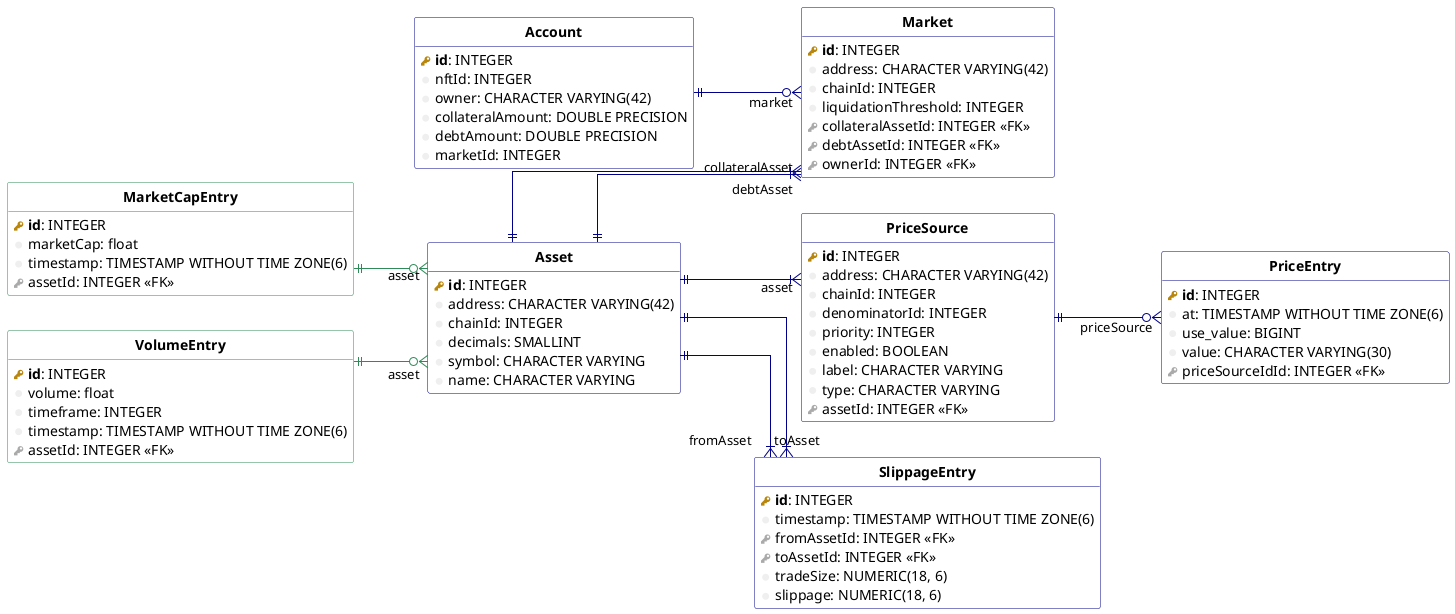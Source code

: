 @startuml

!define table(ename, dbname) entity "<b>ename</b>"

!define pkey(x) {field} <b><color:DarkGoldenRod><&key></color> x</b>
!define fkey(x) {field} <color:#AAAAAA><&key></color> x
!define column(x) {field} <color:#EFEFEF><&media-record></color> x

hide stereotypes
hide methods
hide circle

left to right direction

skinparam roundcorner 5
skinparam linetype ortho
skinparam shadowing false
skinparam handwritten false

skinparam class {
    BackgroundColor white
    BorderColor darkblue
    ArrowColor darkblue
    BorderColor<<new>> seagreen
    ArrowColor<<new>> seagreen
}

table( PriceEntry, price_entries ) as price_entries {
  pkey( id ): INTEGER 
  column( at ): TIMESTAMP WITHOUT TIME ZONE(6) 
  column( use_value ): BIGINT 
  column( value ): CHARACTER VARYING(30) 
  fkey( priceSourceIdId ): INTEGER <<FK>>
}

table( PriceSource, price_source ) as price_source {
  pkey( id ): INTEGER 
  column( address ): CHARACTER VARYING(42) 
  column( chainId ): INTEGER 
  column( denominatorId ): INTEGER 
  column( priority ): INTEGER 
  column( enabled ): BOOLEAN 
  column( label ): CHARACTER VARYING 
  column( type ): CHARACTER VARYING 
  fkey( assetId ): INTEGER <<FK>>
}

table( Asset, asset ) as asset {
  pkey( id ): INTEGER 
  column( address ): CHARACTER VARYING(42) 
  column( chainId ): INTEGER 
  column( decimals ): SMALLINT 
  column( symbol ): CHARACTER VARYING 
  column( name ): CHARACTER VARYING 
}

table( SlippageEntry, slippage_entry ) as slippage_entry {
  pkey( id ): INTEGER 
  column( timestamp ): TIMESTAMP WITHOUT TIME ZONE(6) 
  fkey( fromAssetId ): INTEGER <<FK>>
  fkey( toAssetId ): INTEGER <<FK>>
  column( tradeSize ): NUMERIC(18, 6) 
  column( slippage ): NUMERIC(18, 6) 
}

table( Account, account ) as account {
  pkey( id ): INTEGER 
  column( nftId ): INTEGER 
  column( owner ): CHARACTER VARYING(42) 
  column( collateralAmount ): DOUBLE PRECISION 
  column( debtAmount ): DOUBLE PRECISION 
  column( marketId ): INTEGER 
}

table( Market, market ) as market {
  pkey( id ): INTEGER 
  column( address ): CHARACTER VARYING(42) 
  column( chainId ): INTEGER 
  column( liquidationThreshold ): INTEGER 
  fkey( collateralAssetId ): INTEGER <<FK>>
  fkey( debtAssetId ): INTEGER <<FK>>
  fkey( ownerId ): INTEGER <<FK>>
}

table(MarketCapEntry, market_cap_entry) as market_cap_entry <<new>> {
  pkey(id): INTEGER
  column(marketCap): float
  column(timestamp): TIMESTAMP WITHOUT TIME ZONE(6)
  fkey(assetId): INTEGER <<FK>>
}

table(VolumeEntry, volume_entry) as volume_entry <<new>> {
  pkey(id): INTEGER
  column(volume): float
  column(timeframe): INTEGER
  column(timestamp): TIMESTAMP WITHOUT TIME ZONE(6)
  fkey(assetId): INTEGER <<FK>>
}

"price_source" ||--o{ "priceSource" "price_entries"
"asset" ||--|{ "asset" "price_source"
"asset" ||--|{ "fromAsset" "slippage_entry"
"asset" ||--|{ "toAsset" "slippage_entry"
"account" ||--o{ "market" "market"
"asset" ||--|{ "collateralAsset" "market"
"asset" ||--|{ "debtAsset" "market"
"market_cap_entry"  ||-[#seagreen]-o{ "asset" "asset" 
"volume_entry" ||-[#seagreen]-o{ "asset" "asset"

@enduml
